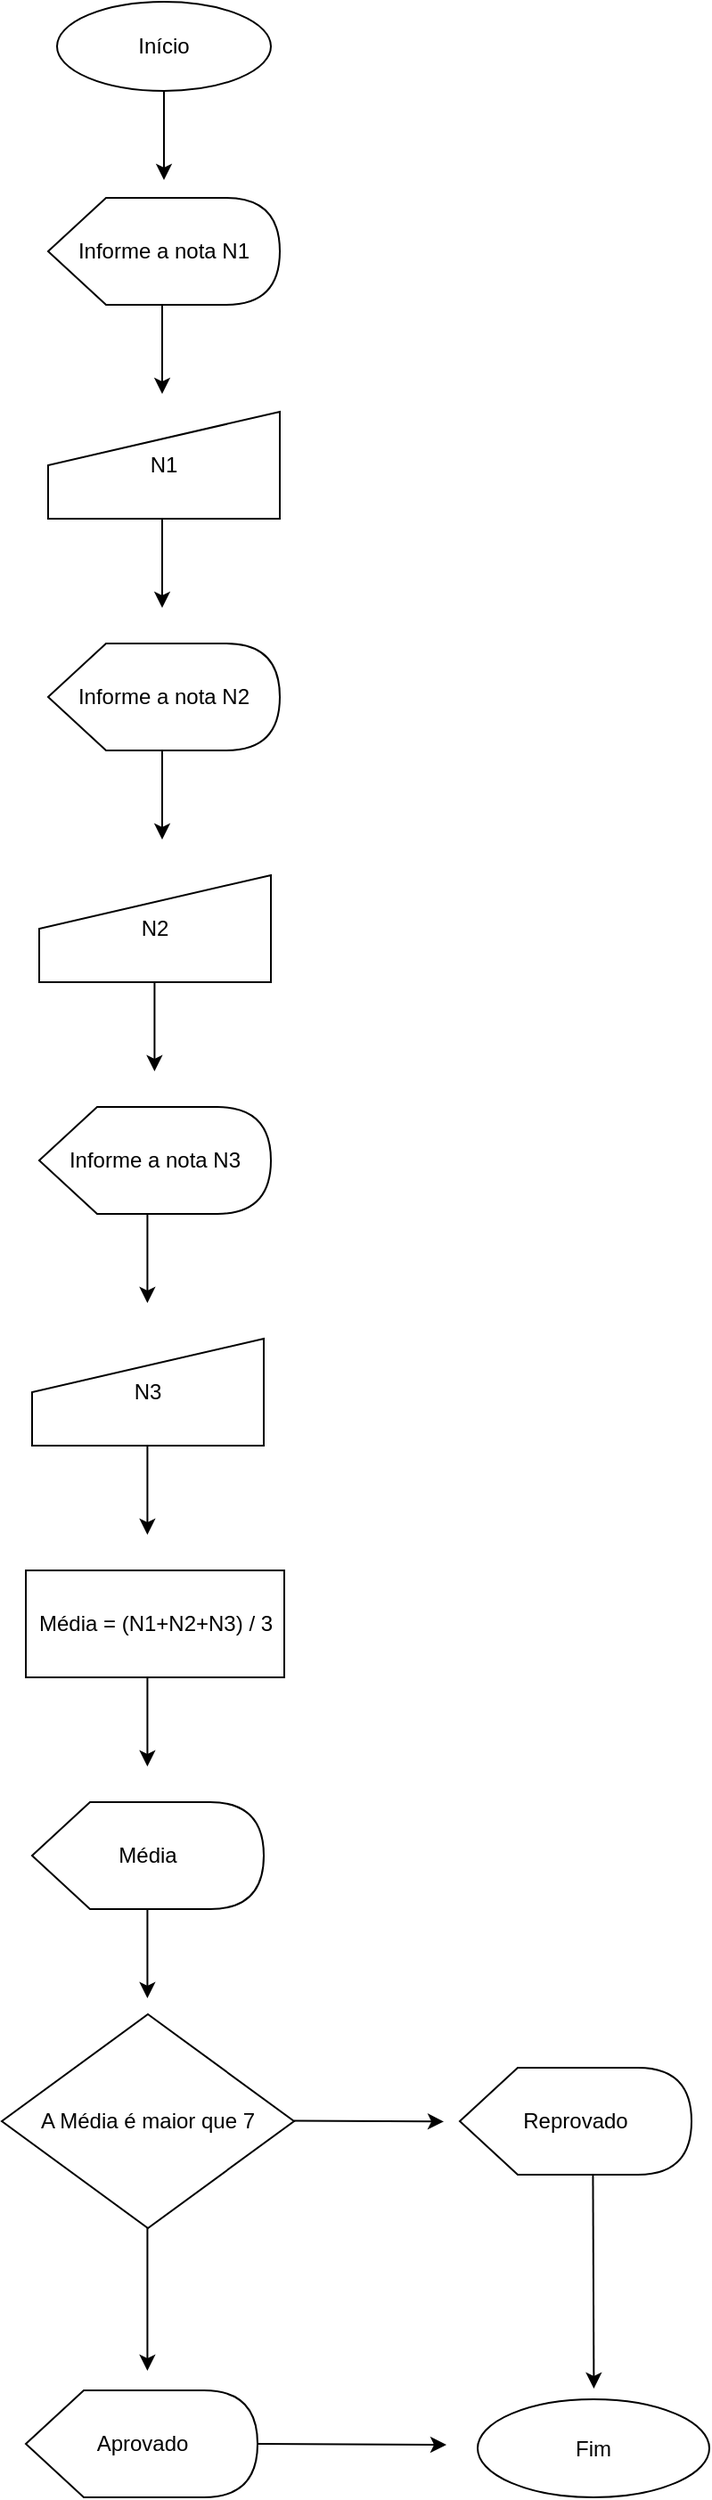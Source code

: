 <mxfile version="21.3.2" type="github">
  <diagram name="Página-1" id="eutRkEEPKsezAWd-uyYn">
    <mxGraphModel dx="640" dy="280" grid="1" gridSize="10" guides="1" tooltips="1" connect="1" arrows="1" fold="1" page="1" pageScale="1" pageWidth="827" pageHeight="1169" math="0" shadow="0">
      <root>
        <mxCell id="0" />
        <mxCell id="1" parent="0" />
        <mxCell id="D4cUqvOeYQzDFqKzps2J-1" value="Início" style="ellipse;whiteSpace=wrap;html=1;" vertex="1" parent="1">
          <mxGeometry x="354" y="40" width="120" height="50" as="geometry" />
        </mxCell>
        <mxCell id="D4cUqvOeYQzDFqKzps2J-2" value="Fim" style="ellipse;whiteSpace=wrap;html=1;" vertex="1" parent="1">
          <mxGeometry x="590" y="1385" width="130" height="55" as="geometry" />
        </mxCell>
        <mxCell id="D4cUqvOeYQzDFqKzps2J-3" value="Informe a nota N1" style="shape=display;whiteSpace=wrap;html=1;" vertex="1" parent="1">
          <mxGeometry x="349" y="150" width="130" height="60" as="geometry" />
        </mxCell>
        <mxCell id="D4cUqvOeYQzDFqKzps2J-4" value="N1" style="shape=manualInput;whiteSpace=wrap;html=1;align=center;" vertex="1" parent="1">
          <mxGeometry x="349" y="270" width="130" height="60" as="geometry" />
        </mxCell>
        <mxCell id="D4cUqvOeYQzDFqKzps2J-5" value="Informe a nota N2" style="shape=display;whiteSpace=wrap;html=1;" vertex="1" parent="1">
          <mxGeometry x="349" y="400" width="130" height="60" as="geometry" />
        </mxCell>
        <mxCell id="D4cUqvOeYQzDFqKzps2J-6" value="Informe a nota N3" style="shape=display;whiteSpace=wrap;html=1;" vertex="1" parent="1">
          <mxGeometry x="344" y="660" width="130" height="60" as="geometry" />
        </mxCell>
        <mxCell id="D4cUqvOeYQzDFqKzps2J-7" value="N2" style="shape=manualInput;whiteSpace=wrap;html=1;align=center;" vertex="1" parent="1">
          <mxGeometry x="344" y="530" width="130" height="60" as="geometry" />
        </mxCell>
        <mxCell id="D4cUqvOeYQzDFqKzps2J-8" value="N3" style="shape=manualInput;whiteSpace=wrap;html=1;align=center;" vertex="1" parent="1">
          <mxGeometry x="340" y="790" width="130" height="60" as="geometry" />
        </mxCell>
        <mxCell id="D4cUqvOeYQzDFqKzps2J-9" value="Média = (N1+N2+N3) / 3" style="rounded=0;whiteSpace=wrap;html=1;" vertex="1" parent="1">
          <mxGeometry x="336.5" y="920" width="145" height="60" as="geometry" />
        </mxCell>
        <mxCell id="D4cUqvOeYQzDFqKzps2J-11" value="Média" style="shape=display;whiteSpace=wrap;html=1;" vertex="1" parent="1">
          <mxGeometry x="340" y="1050" width="130" height="60" as="geometry" />
        </mxCell>
        <mxCell id="D4cUqvOeYQzDFqKzps2J-12" value="A Média é maior que 7" style="rhombus;whiteSpace=wrap;html=1;" vertex="1" parent="1">
          <mxGeometry x="323" y="1169" width="164" height="120" as="geometry" />
        </mxCell>
        <mxCell id="D4cUqvOeYQzDFqKzps2J-13" value="Aprovado" style="shape=display;whiteSpace=wrap;html=1;" vertex="1" parent="1">
          <mxGeometry x="336.5" y="1380" width="130" height="60" as="geometry" />
        </mxCell>
        <mxCell id="D4cUqvOeYQzDFqKzps2J-14" value="Reprovado" style="shape=display;whiteSpace=wrap;html=1;" vertex="1" parent="1">
          <mxGeometry x="580" y="1199" width="130" height="60" as="geometry" />
        </mxCell>
        <mxCell id="D4cUqvOeYQzDFqKzps2J-15" value="" style="endArrow=classic;html=1;rounded=0;" edge="1" parent="1">
          <mxGeometry relative="1" as="geometry">
            <mxPoint x="487" y="1228.71" as="sourcePoint" />
            <mxPoint x="571" y="1229.21" as="targetPoint" />
          </mxGeometry>
        </mxCell>
        <mxCell id="D4cUqvOeYQzDFqKzps2J-21" value="" style="endArrow=classic;html=1;rounded=0;" edge="1" parent="1">
          <mxGeometry relative="1" as="geometry">
            <mxPoint x="404.71" y="1289" as="sourcePoint" />
            <mxPoint x="404.71" y="1369" as="targetPoint" />
          </mxGeometry>
        </mxCell>
        <mxCell id="D4cUqvOeYQzDFqKzps2J-22" value="" style="endArrow=classic;html=1;rounded=0;" edge="1" parent="1">
          <mxGeometry relative="1" as="geometry">
            <mxPoint x="654.71" y="1259" as="sourcePoint" />
            <mxPoint x="655.21" y="1379" as="targetPoint" />
          </mxGeometry>
        </mxCell>
        <mxCell id="D4cUqvOeYQzDFqKzps2J-23" value="" style="endArrow=classic;html=1;rounded=0;" edge="1" parent="1">
          <mxGeometry relative="1" as="geometry">
            <mxPoint x="466.5" y="1410" as="sourcePoint" />
            <mxPoint x="572.5" y="1410.5" as="targetPoint" />
          </mxGeometry>
        </mxCell>
        <mxCell id="D4cUqvOeYQzDFqKzps2J-25" value="" style="endArrow=classic;html=1;rounded=0;" edge="1" parent="1">
          <mxGeometry relative="1" as="geometry">
            <mxPoint x="414" y="90" as="sourcePoint" />
            <mxPoint x="414" y="140" as="targetPoint" />
          </mxGeometry>
        </mxCell>
        <mxCell id="D4cUqvOeYQzDFqKzps2J-26" value="" style="endArrow=classic;html=1;rounded=0;" edge="1" parent="1">
          <mxGeometry relative="1" as="geometry">
            <mxPoint x="413" y="210" as="sourcePoint" />
            <mxPoint x="413" y="260" as="targetPoint" />
          </mxGeometry>
        </mxCell>
        <mxCell id="D4cUqvOeYQzDFqKzps2J-27" value="" style="endArrow=classic;html=1;rounded=0;" edge="1" parent="1">
          <mxGeometry relative="1" as="geometry">
            <mxPoint x="413" y="330" as="sourcePoint" />
            <mxPoint x="413" y="380" as="targetPoint" />
          </mxGeometry>
        </mxCell>
        <mxCell id="D4cUqvOeYQzDFqKzps2J-28" value="" style="endArrow=classic;html=1;rounded=0;" edge="1" parent="1">
          <mxGeometry relative="1" as="geometry">
            <mxPoint x="413" y="460" as="sourcePoint" />
            <mxPoint x="413" y="510" as="targetPoint" />
          </mxGeometry>
        </mxCell>
        <mxCell id="D4cUqvOeYQzDFqKzps2J-29" value="" style="endArrow=classic;html=1;rounded=0;" edge="1" parent="1">
          <mxGeometry relative="1" as="geometry">
            <mxPoint x="408.71" y="590" as="sourcePoint" />
            <mxPoint x="408.71" y="640" as="targetPoint" />
          </mxGeometry>
        </mxCell>
        <mxCell id="D4cUqvOeYQzDFqKzps2J-30" value="" style="endArrow=classic;html=1;rounded=0;" edge="1" parent="1">
          <mxGeometry relative="1" as="geometry">
            <mxPoint x="404.71" y="720" as="sourcePoint" />
            <mxPoint x="404.71" y="770" as="targetPoint" />
          </mxGeometry>
        </mxCell>
        <mxCell id="D4cUqvOeYQzDFqKzps2J-31" value="" style="endArrow=classic;html=1;rounded=0;" edge="1" parent="1">
          <mxGeometry relative="1" as="geometry">
            <mxPoint x="404.71" y="850" as="sourcePoint" />
            <mxPoint x="404.71" y="900" as="targetPoint" />
          </mxGeometry>
        </mxCell>
        <mxCell id="D4cUqvOeYQzDFqKzps2J-32" value="" style="endArrow=classic;html=1;rounded=0;" edge="1" parent="1">
          <mxGeometry relative="1" as="geometry">
            <mxPoint x="404.71" y="980" as="sourcePoint" />
            <mxPoint x="404.71" y="1030" as="targetPoint" />
          </mxGeometry>
        </mxCell>
        <mxCell id="D4cUqvOeYQzDFqKzps2J-33" value="" style="endArrow=classic;html=1;rounded=0;" edge="1" parent="1">
          <mxGeometry relative="1" as="geometry">
            <mxPoint x="404.71" y="1110" as="sourcePoint" />
            <mxPoint x="404.71" y="1160" as="targetPoint" />
          </mxGeometry>
        </mxCell>
      </root>
    </mxGraphModel>
  </diagram>
</mxfile>
